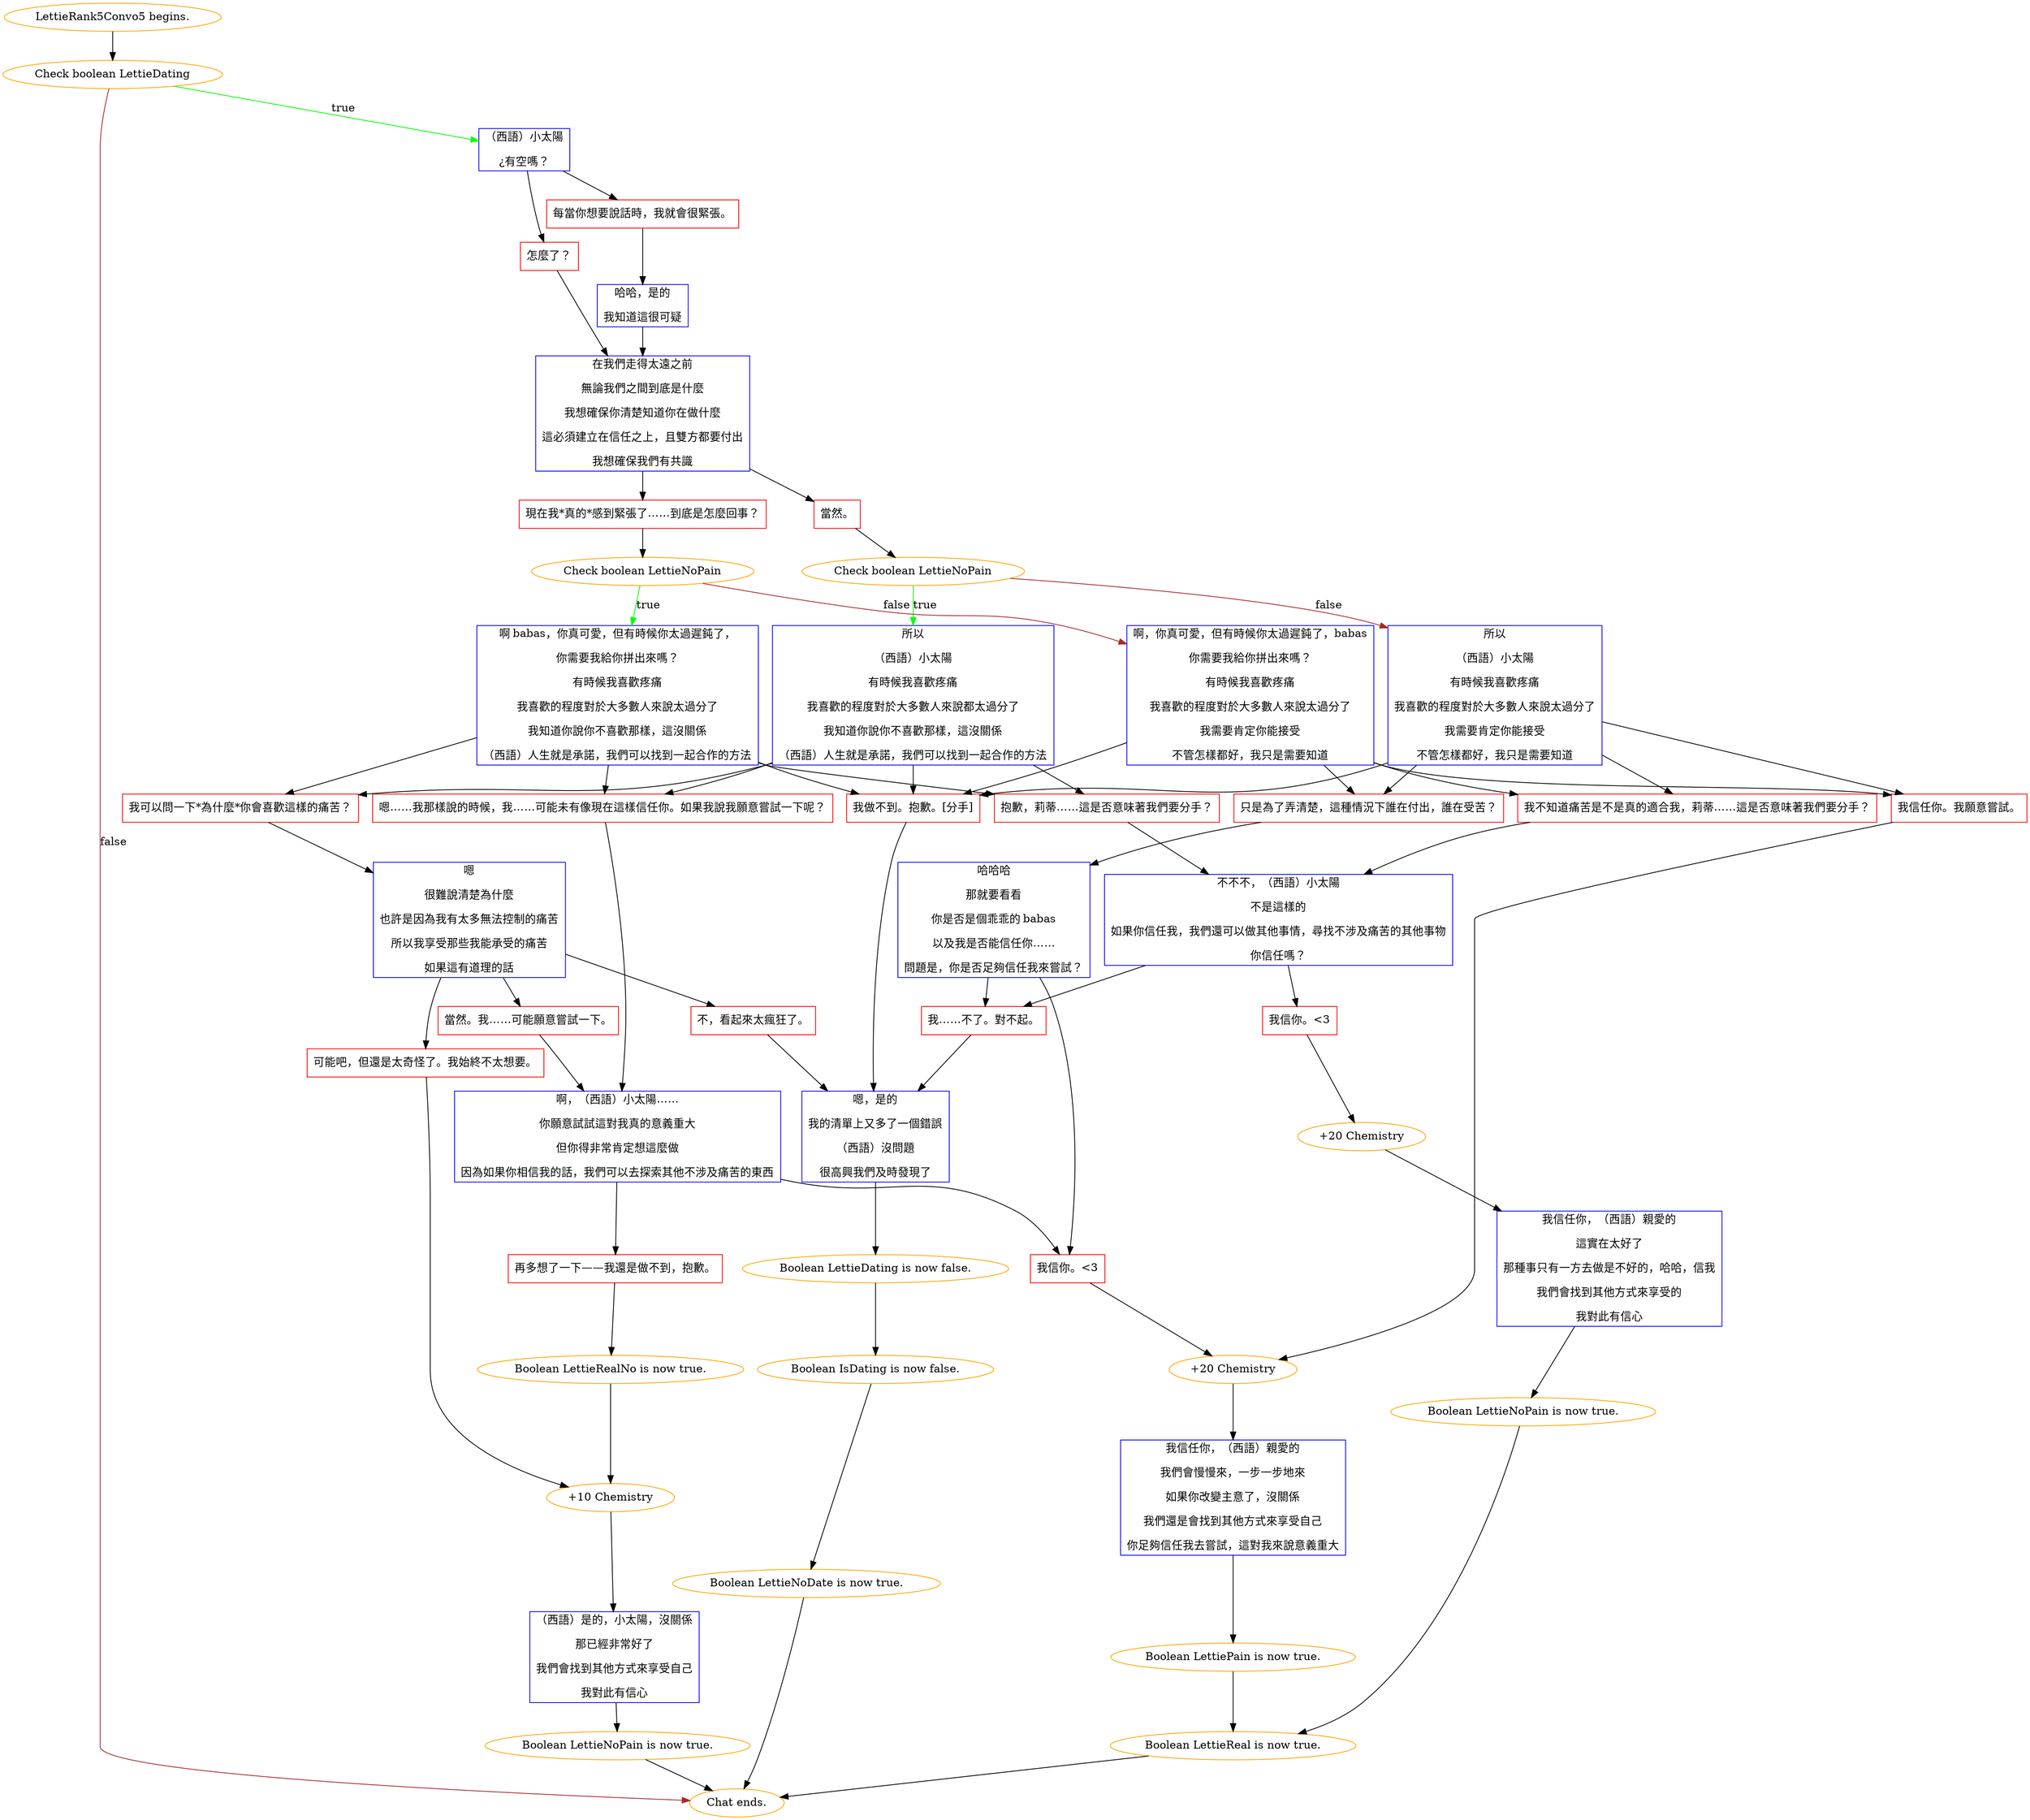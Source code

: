 digraph {
	"LettieRank5Convo5 begins." [color=orange];
		"LettieRank5Convo5 begins." -> j246347737;
	j246347737 [label="Check boolean LettieDating",color=orange];
		j246347737 -> j173564728 [label=true,color=green];
		j246347737 -> "Chat ends." [label=false,color=brown];
	j173564728 [label="（西語）小太陽
¿有空嗎？",shape=box,color=blue];
		j173564728 -> j550021471;
		j173564728 -> j2481486745;
	"Chat ends." [color=orange];
	j550021471 [label="怎麼了？",shape=box,color=red];
		j550021471 -> j4159891113;
	j2481486745 [label="每當你想要說話時，我就會很緊張。",shape=box,color=red];
		j2481486745 -> j1749835342;
	j4159891113 [label="在我們走得太遠之前
無論我們之間到底是什麼
我想確保你清楚知道你在做什麼
這必須建立在信任之上，且雙方都要付出
我想確保我們有共識",shape=box,color=blue];
		j4159891113 -> j1185903514;
		j4159891113 -> j2118922161;
	j1749835342 [label="哈哈，是的
我知道這很可疑",shape=box,color=blue];
		j1749835342 -> j4159891113;
	j1185903514 [label="當然。",shape=box,color=red];
		j1185903514 -> j57334969;
	j2118922161 [label="現在我*真的*感到緊張了……到底是怎麼回事？",shape=box,color=red];
		j2118922161 -> j4288625445;
	j57334969 [label="Check boolean LettieNoPain",color=orange];
		j57334969 -> j4139633021 [label=true,color=green];
		j57334969 -> j2621455747 [label=false,color=brown];
	j4288625445 [label="Check boolean LettieNoPain",color=orange];
		j4288625445 -> j776470821 [label=true,color=green];
		j4288625445 -> j1200346448 [label=false,color=brown];
	j4139633021 [label="所以
（西語）小太陽
有時候我喜歡疼痛
我喜歡的程度對於大多數人來說都太過分了
我知道你說你不喜歡那樣，這沒關係
（西語）人生就是承諾，我們可以找到一起合作的方法",shape=box,color=blue];
		j4139633021 -> j615617457;
		j4139633021 -> j295076358;
		j4139633021 -> j3162031158;
		j4139633021 -> j1823577223;
	j2621455747 [label="所以
（西語）小太陽
有時候我喜歡疼痛
我喜歡的程度對於大多數人來說太過分了
我需要肯定你能接受
不管怎樣都好，我只是需要知道",shape=box,color=blue];
		j2621455747 -> j1823577223;
		j2621455747 -> j2572192284;
		j2621455747 -> j2961063304;
		j2621455747 -> j3965191357;
	j776470821 [label="啊 babas，你真可愛，但有時候你太過遲鈍了，
你需要我給你拼出來嗎？
有時候我喜歡疼痛
我喜歡的程度對於大多數人來說太過分了
我知道你說你不喜歡那樣，這沒關係
（西語）人生就是承諾，我們可以找到一起合作的方法",shape=box,color=blue];
		j776470821 -> j615617457;
		j776470821 -> j295076358;
		j776470821 -> j3162031158;
		j776470821 -> j1823577223;
	j1200346448 [label="啊，你真可愛，但有時候你太過遲鈍了，babas
你需要我給你拼出來嗎？
有時候我喜歡疼痛
我喜歡的程度對於大多數人來說太過分了
我需要肯定你能接受
不管怎樣都好，我只是需要知道",shape=box,color=blue];
		j1200346448 -> j1823577223;
		j1200346448 -> j2572192284;
		j1200346448 -> j2961063304;
		j1200346448 -> j3965191357;
	j615617457 [label="抱歉，莉蒂……這是否意味著我們要分手？",shape=box,color=red];
		j615617457 -> j412281176;
	j295076358 [label="嗯……我那樣說的時候，我……可能未有像現在這樣信任你。如果我說我願意嘗試一下呢？",shape=box,color=red];
		j295076358 -> j3046844760;
	j3162031158 [label="我可以問一下*為什麼*你會喜歡這樣的痛苦？",shape=box,color=red];
		j3162031158 -> j3029286842;
	j1823577223 [label="我做不到。抱歉。[分手]",shape=box,color=red];
		j1823577223 -> j740310508;
	j2572192284 [label="只是為了弄清楚，這種情況下誰在付出，誰在受苦？",shape=box,color=red];
		j2572192284 -> j2928958802;
	j2961063304 [label="我信任你。我願意嘗試。",shape=box,color=red];
		j2961063304 -> j3251288047;
	j3965191357 [label="我不知道痛苦是不是真的適合我，莉蒂……這是否意味著我們要分手？",shape=box,color=red];
		j3965191357 -> j412281176;
	j412281176 [label="不不不，（西語）小太陽
不是這樣的
如果你信任我，我們還可以做其他事情，尋找不涉及痛苦的其他事物
你信任嗎？",shape=box,color=blue];
		j412281176 -> j2746737052;
		j412281176 -> j2155831930;
	j3046844760 [label="啊，（西語）小太陽……
你願意試試這對我真的意義重大
但你得非常肯定想這麼做
因為如果你相信我的話，我們可以去探索其他不涉及痛苦的東西",shape=box,color=blue];
		j3046844760 -> j630267299;
		j3046844760 -> j2354777178;
	j3029286842 [label="嗯
很難說清楚為什麼
也許是因為我有太多無法控制的痛苦
所以我享受那些我能承受的痛苦
如果這有道理的話",shape=box,color=blue];
		j3029286842 -> j3265596341;
		j3029286842 -> j3155799923;
		j3029286842 -> j2933430524;
	j740310508 [label="嗯，是的
我的清單上又多了一個錯誤
（西語）沒問題
很高興我們及時發現了",shape=box,color=blue];
		j740310508 -> j30836566;
	j2928958802 [label="哈哈哈
那就要看看
你是否是個乖乖的 babas
以及我是否能信任你……
問題是，你是否足夠信任我來嘗試？",shape=box,color=blue];
		j2928958802 -> j630267299;
		j2928958802 -> j2155831930;
	j3251288047 [label="+20 Chemistry",color=orange];
		j3251288047 -> j166262890;
	j2746737052 [label="我信你。<3",shape=box,color=red];
		j2746737052 -> j1516645866;
	j2155831930 [label="我……不了。對不起。",shape=box,color=red];
		j2155831930 -> j740310508;
	j630267299 [label="我信你。<3",shape=box,color=red];
		j630267299 -> j3251288047;
	j2354777178 [label="再多想了一下——我還是做不到，抱歉。",shape=box,color=red];
		j2354777178 -> j719723561;
	j3265596341 [label="當然。我……可能願意嘗試一下。",shape=box,color=red];
		j3265596341 -> j3046844760;
	j3155799923 [label="可能吧，但還是太奇怪了。我始終不太想要。",shape=box,color=red];
		j3155799923 -> j1279184968;
	j2933430524 [label="不，看起來太瘋狂了。",shape=box,color=red];
		j2933430524 -> j740310508;
	j30836566 [label="Boolean LettieDating is now false.",color=orange];
		j30836566 -> j4031970331;
	j166262890 [label="我信任你，（西語）親愛的
我們會慢慢來，一步一步地來
如果你改變主意了，沒關係
我們還是會找到其他方式來享受自己
你足夠信任我去嘗試，這對我來說意義重大",shape=box,color=blue];
		j166262890 -> j3591311196;
	j1516645866 [label="+20 Chemistry",color=orange];
		j1516645866 -> j1598134639;
	j719723561 [label="Boolean LettieRealNo is now true.",color=orange];
		j719723561 -> j1279184968;
	j1279184968 [label="+10 Chemistry",color=orange];
		j1279184968 -> j967126099;
	j4031970331 [label="Boolean IsDating is now false.",color=orange];
		j4031970331 -> j3065772033;
	j3591311196 [label="Boolean LettiePain is now true.",color=orange];
		j3591311196 -> j124228052;
	j1598134639 [label="我信任你，（西語）親愛的
這實在太好了
那種事只有一方去做是不好的，哈哈，信我
我們會找到其他方式來享受的
我對此有信心",shape=box,color=blue];
		j1598134639 -> j1129507415;
	j967126099 [label="（西語）是的，小太陽，沒關係
那已經非常好了
我們會找到其他方式來享受自己
我對此有信心",shape=box,color=blue];
		j967126099 -> j302908037;
	j3065772033 [label="Boolean LettieNoDate is now true.",color=orange];
		j3065772033 -> "Chat ends.";
	j124228052 [label="Boolean LettieReal is now true.",color=orange];
		j124228052 -> "Chat ends.";
	j1129507415 [label="Boolean LettieNoPain is now true.",color=orange];
		j1129507415 -> j124228052;
	j302908037 [label="Boolean LettieNoPain is now true.",color=orange];
		j302908037 -> "Chat ends.";
}